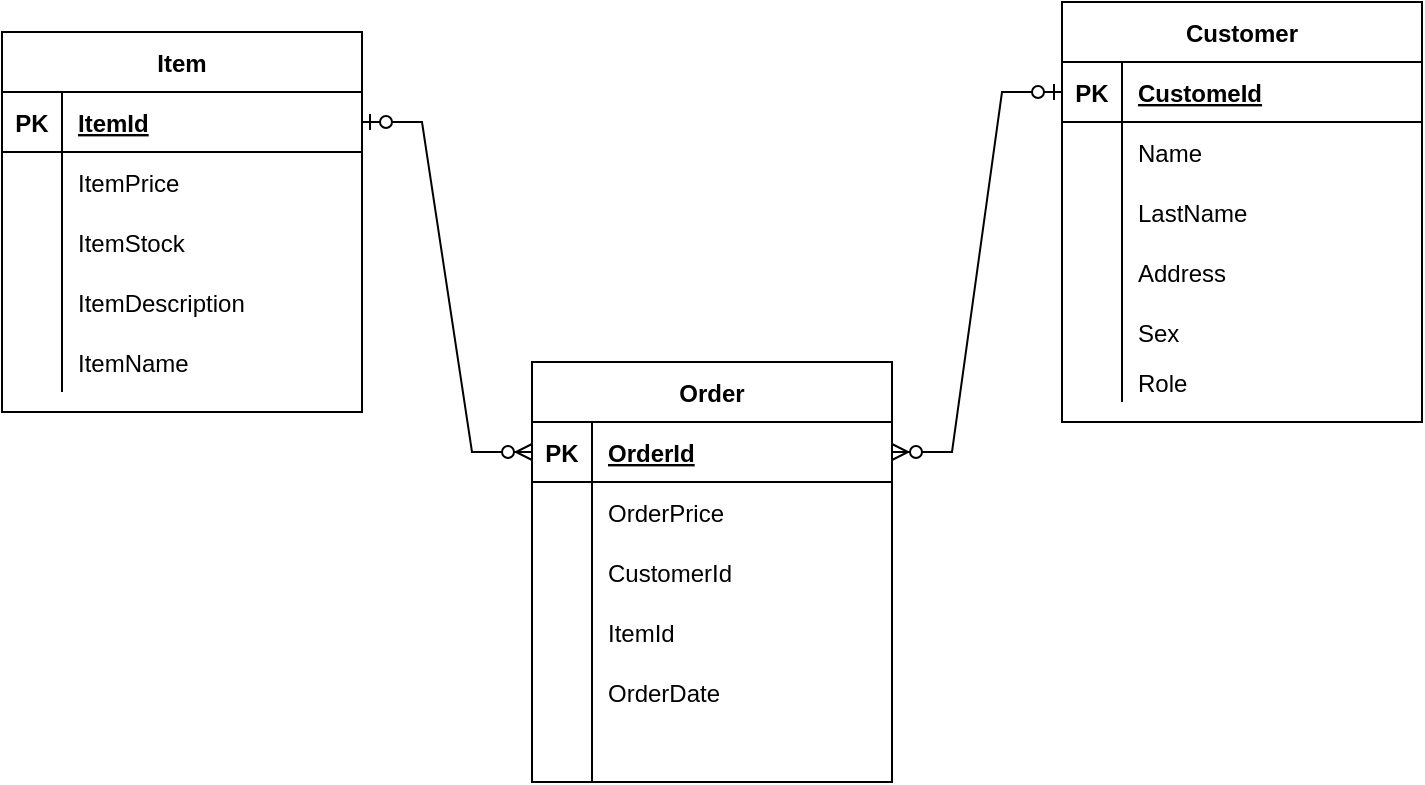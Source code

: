 <mxfile version="13.9.9" type="device"><diagram id="EOckNbfw5fb5VN_QwX90" name="Page-1"><mxGraphModel dx="1024" dy="584" grid="1" gridSize="10" guides="1" tooltips="1" connect="1" arrows="1" fold="1" page="1" pageScale="1" pageWidth="850" pageHeight="1100" math="0" shadow="0"><root><mxCell id="0"/><mxCell id="1" parent="0"/><mxCell id="EcCER3RcB55Jnse_lBha-1" value="Item" style="shape=table;startSize=30;container=1;collapsible=1;childLayout=tableLayout;fixedRows=1;rowLines=0;fontStyle=1;align=center;resizeLast=1;" parent="1" vertex="1"><mxGeometry x="70" y="75" width="180" height="190" as="geometry"/></mxCell><mxCell id="EcCER3RcB55Jnse_lBha-2" value="" style="shape=tableRow;horizontal=0;startSize=0;swimlaneHead=0;swimlaneBody=0;fillColor=none;collapsible=0;dropTarget=0;points=[[0,0.5],[1,0.5]];portConstraint=eastwest;top=0;left=0;right=0;bottom=1;" parent="EcCER3RcB55Jnse_lBha-1" vertex="1"><mxGeometry y="30" width="180" height="30" as="geometry"/></mxCell><mxCell id="EcCER3RcB55Jnse_lBha-3" value="PK" style="shape=partialRectangle;connectable=0;fillColor=none;top=0;left=0;bottom=0;right=0;fontStyle=1;overflow=hidden;" parent="EcCER3RcB55Jnse_lBha-2" vertex="1"><mxGeometry width="30" height="30" as="geometry"><mxRectangle width="30" height="30" as="alternateBounds"/></mxGeometry></mxCell><mxCell id="EcCER3RcB55Jnse_lBha-4" value="ItemId" style="shape=partialRectangle;connectable=0;fillColor=none;top=0;left=0;bottom=0;right=0;align=left;spacingLeft=6;fontStyle=5;overflow=hidden;" parent="EcCER3RcB55Jnse_lBha-2" vertex="1"><mxGeometry x="30" width="150" height="30" as="geometry"><mxRectangle width="150" height="30" as="alternateBounds"/></mxGeometry></mxCell><mxCell id="EcCER3RcB55Jnse_lBha-5" value="" style="shape=tableRow;horizontal=0;startSize=0;swimlaneHead=0;swimlaneBody=0;fillColor=none;collapsible=0;dropTarget=0;points=[[0,0.5],[1,0.5]];portConstraint=eastwest;top=0;left=0;right=0;bottom=0;" parent="EcCER3RcB55Jnse_lBha-1" vertex="1"><mxGeometry y="60" width="180" height="30" as="geometry"/></mxCell><mxCell id="EcCER3RcB55Jnse_lBha-6" value="" style="shape=partialRectangle;connectable=0;fillColor=none;top=0;left=0;bottom=0;right=0;editable=1;overflow=hidden;" parent="EcCER3RcB55Jnse_lBha-5" vertex="1"><mxGeometry width="30" height="30" as="geometry"><mxRectangle width="30" height="30" as="alternateBounds"/></mxGeometry></mxCell><mxCell id="EcCER3RcB55Jnse_lBha-7" value="ItemPrice" style="shape=partialRectangle;connectable=0;fillColor=none;top=0;left=0;bottom=0;right=0;align=left;spacingLeft=6;overflow=hidden;" parent="EcCER3RcB55Jnse_lBha-5" vertex="1"><mxGeometry x="30" width="150" height="30" as="geometry"><mxRectangle width="150" height="30" as="alternateBounds"/></mxGeometry></mxCell><mxCell id="EcCER3RcB55Jnse_lBha-8" value="" style="shape=tableRow;horizontal=0;startSize=0;swimlaneHead=0;swimlaneBody=0;fillColor=none;collapsible=0;dropTarget=0;points=[[0,0.5],[1,0.5]];portConstraint=eastwest;top=0;left=0;right=0;bottom=0;" parent="EcCER3RcB55Jnse_lBha-1" vertex="1"><mxGeometry y="90" width="180" height="30" as="geometry"/></mxCell><mxCell id="EcCER3RcB55Jnse_lBha-9" value="" style="shape=partialRectangle;connectable=0;fillColor=none;top=0;left=0;bottom=0;right=0;editable=1;overflow=hidden;" parent="EcCER3RcB55Jnse_lBha-8" vertex="1"><mxGeometry width="30" height="30" as="geometry"><mxRectangle width="30" height="30" as="alternateBounds"/></mxGeometry></mxCell><mxCell id="EcCER3RcB55Jnse_lBha-10" value="ItemStock" style="shape=partialRectangle;connectable=0;fillColor=none;top=0;left=0;bottom=0;right=0;align=left;spacingLeft=6;overflow=hidden;" parent="EcCER3RcB55Jnse_lBha-8" vertex="1"><mxGeometry x="30" width="150" height="30" as="geometry"><mxRectangle width="150" height="30" as="alternateBounds"/></mxGeometry></mxCell><mxCell id="EcCER3RcB55Jnse_lBha-11" value="" style="shape=tableRow;horizontal=0;startSize=0;swimlaneHead=0;swimlaneBody=0;fillColor=none;collapsible=0;dropTarget=0;points=[[0,0.5],[1,0.5]];portConstraint=eastwest;top=0;left=0;right=0;bottom=0;" parent="EcCER3RcB55Jnse_lBha-1" vertex="1"><mxGeometry y="120" width="180" height="30" as="geometry"/></mxCell><mxCell id="EcCER3RcB55Jnse_lBha-12" value="" style="shape=partialRectangle;connectable=0;fillColor=none;top=0;left=0;bottom=0;right=0;editable=1;overflow=hidden;" parent="EcCER3RcB55Jnse_lBha-11" vertex="1"><mxGeometry width="30" height="30" as="geometry"><mxRectangle width="30" height="30" as="alternateBounds"/></mxGeometry></mxCell><mxCell id="EcCER3RcB55Jnse_lBha-13" value="ItemDescription" style="shape=partialRectangle;connectable=0;fillColor=none;top=0;left=0;bottom=0;right=0;align=left;spacingLeft=6;overflow=hidden;" parent="EcCER3RcB55Jnse_lBha-11" vertex="1"><mxGeometry x="30" width="150" height="30" as="geometry"><mxRectangle width="150" height="30" as="alternateBounds"/></mxGeometry></mxCell><mxCell id="EcCER3RcB55Jnse_lBha-53" value="" style="shape=tableRow;horizontal=0;startSize=0;swimlaneHead=0;swimlaneBody=0;fillColor=none;collapsible=0;dropTarget=0;points=[[0,0.5],[1,0.5]];portConstraint=eastwest;top=0;left=0;right=0;bottom=0;" parent="EcCER3RcB55Jnse_lBha-1" vertex="1"><mxGeometry y="150" width="180" height="30" as="geometry"/></mxCell><mxCell id="EcCER3RcB55Jnse_lBha-54" value="" style="shape=partialRectangle;connectable=0;fillColor=none;top=0;left=0;bottom=0;right=0;editable=1;overflow=hidden;" parent="EcCER3RcB55Jnse_lBha-53" vertex="1"><mxGeometry width="30" height="30" as="geometry"><mxRectangle width="30" height="30" as="alternateBounds"/></mxGeometry></mxCell><mxCell id="EcCER3RcB55Jnse_lBha-55" value="ItemName" style="shape=partialRectangle;connectable=0;fillColor=none;top=0;left=0;bottom=0;right=0;align=left;spacingLeft=6;overflow=hidden;" parent="EcCER3RcB55Jnse_lBha-53" vertex="1"><mxGeometry x="30" width="150" height="30" as="geometry"><mxRectangle width="150" height="30" as="alternateBounds"/></mxGeometry></mxCell><mxCell id="EcCER3RcB55Jnse_lBha-14" value="Customer" style="shape=table;startSize=30;container=1;collapsible=1;childLayout=tableLayout;fixedRows=1;rowLines=0;fontStyle=1;align=center;resizeLast=1;" parent="1" vertex="1"><mxGeometry x="600" y="60" width="180" height="210" as="geometry"/></mxCell><mxCell id="EcCER3RcB55Jnse_lBha-15" value="" style="shape=tableRow;horizontal=0;startSize=0;swimlaneHead=0;swimlaneBody=0;fillColor=none;collapsible=0;dropTarget=0;points=[[0,0.5],[1,0.5]];portConstraint=eastwest;top=0;left=0;right=0;bottom=1;" parent="EcCER3RcB55Jnse_lBha-14" vertex="1"><mxGeometry y="30" width="180" height="30" as="geometry"/></mxCell><mxCell id="EcCER3RcB55Jnse_lBha-16" value="PK" style="shape=partialRectangle;connectable=0;fillColor=none;top=0;left=0;bottom=0;right=0;fontStyle=1;overflow=hidden;" parent="EcCER3RcB55Jnse_lBha-15" vertex="1"><mxGeometry width="30" height="30" as="geometry"><mxRectangle width="30" height="30" as="alternateBounds"/></mxGeometry></mxCell><mxCell id="EcCER3RcB55Jnse_lBha-17" value="CustomeId" style="shape=partialRectangle;connectable=0;fillColor=none;top=0;left=0;bottom=0;right=0;align=left;spacingLeft=6;fontStyle=5;overflow=hidden;" parent="EcCER3RcB55Jnse_lBha-15" vertex="1"><mxGeometry x="30" width="150" height="30" as="geometry"><mxRectangle width="150" height="30" as="alternateBounds"/></mxGeometry></mxCell><mxCell id="EcCER3RcB55Jnse_lBha-18" value="" style="shape=tableRow;horizontal=0;startSize=0;swimlaneHead=0;swimlaneBody=0;fillColor=none;collapsible=0;dropTarget=0;points=[[0,0.5],[1,0.5]];portConstraint=eastwest;top=0;left=0;right=0;bottom=0;" parent="EcCER3RcB55Jnse_lBha-14" vertex="1"><mxGeometry y="60" width="180" height="30" as="geometry"/></mxCell><mxCell id="EcCER3RcB55Jnse_lBha-19" value="" style="shape=partialRectangle;connectable=0;fillColor=none;top=0;left=0;bottom=0;right=0;editable=1;overflow=hidden;" parent="EcCER3RcB55Jnse_lBha-18" vertex="1"><mxGeometry width="30" height="30" as="geometry"><mxRectangle width="30" height="30" as="alternateBounds"/></mxGeometry></mxCell><mxCell id="EcCER3RcB55Jnse_lBha-20" value="Name" style="shape=partialRectangle;connectable=0;fillColor=none;top=0;left=0;bottom=0;right=0;align=left;spacingLeft=6;overflow=hidden;" parent="EcCER3RcB55Jnse_lBha-18" vertex="1"><mxGeometry x="30" width="150" height="30" as="geometry"><mxRectangle width="150" height="30" as="alternateBounds"/></mxGeometry></mxCell><mxCell id="EcCER3RcB55Jnse_lBha-21" value="" style="shape=tableRow;horizontal=0;startSize=0;swimlaneHead=0;swimlaneBody=0;fillColor=none;collapsible=0;dropTarget=0;points=[[0,0.5],[1,0.5]];portConstraint=eastwest;top=0;left=0;right=0;bottom=0;" parent="EcCER3RcB55Jnse_lBha-14" vertex="1"><mxGeometry y="90" width="180" height="30" as="geometry"/></mxCell><mxCell id="EcCER3RcB55Jnse_lBha-22" value="" style="shape=partialRectangle;connectable=0;fillColor=none;top=0;left=0;bottom=0;right=0;editable=1;overflow=hidden;" parent="EcCER3RcB55Jnse_lBha-21" vertex="1"><mxGeometry width="30" height="30" as="geometry"><mxRectangle width="30" height="30" as="alternateBounds"/></mxGeometry></mxCell><mxCell id="EcCER3RcB55Jnse_lBha-23" value="LastName" style="shape=partialRectangle;connectable=0;fillColor=none;top=0;left=0;bottom=0;right=0;align=left;spacingLeft=6;overflow=hidden;" parent="EcCER3RcB55Jnse_lBha-21" vertex="1"><mxGeometry x="30" width="150" height="30" as="geometry"><mxRectangle width="150" height="30" as="alternateBounds"/></mxGeometry></mxCell><mxCell id="EcCER3RcB55Jnse_lBha-24" value="" style="shape=tableRow;horizontal=0;startSize=0;swimlaneHead=0;swimlaneBody=0;fillColor=none;collapsible=0;dropTarget=0;points=[[0,0.5],[1,0.5]];portConstraint=eastwest;top=0;left=0;right=0;bottom=0;" parent="EcCER3RcB55Jnse_lBha-14" vertex="1"><mxGeometry y="120" width="180" height="30" as="geometry"/></mxCell><mxCell id="EcCER3RcB55Jnse_lBha-25" value="" style="shape=partialRectangle;connectable=0;fillColor=none;top=0;left=0;bottom=0;right=0;editable=1;overflow=hidden;" parent="EcCER3RcB55Jnse_lBha-24" vertex="1"><mxGeometry width="30" height="30" as="geometry"><mxRectangle width="30" height="30" as="alternateBounds"/></mxGeometry></mxCell><mxCell id="EcCER3RcB55Jnse_lBha-26" value="Address" style="shape=partialRectangle;connectable=0;fillColor=none;top=0;left=0;bottom=0;right=0;align=left;spacingLeft=6;overflow=hidden;" parent="EcCER3RcB55Jnse_lBha-24" vertex="1"><mxGeometry x="30" width="150" height="30" as="geometry"><mxRectangle width="150" height="30" as="alternateBounds"/></mxGeometry></mxCell><mxCell id="EcCER3RcB55Jnse_lBha-31" value="" style="shape=tableRow;horizontal=0;startSize=0;swimlaneHead=0;swimlaneBody=0;fillColor=none;collapsible=0;dropTarget=0;points=[[0,0.5],[1,0.5]];portConstraint=eastwest;top=0;left=0;right=0;bottom=0;" parent="EcCER3RcB55Jnse_lBha-14" vertex="1"><mxGeometry y="150" width="180" height="30" as="geometry"/></mxCell><mxCell id="EcCER3RcB55Jnse_lBha-32" value="" style="shape=partialRectangle;connectable=0;fillColor=none;top=0;left=0;bottom=0;right=0;editable=1;overflow=hidden;" parent="EcCER3RcB55Jnse_lBha-31" vertex="1"><mxGeometry width="30" height="30" as="geometry"><mxRectangle width="30" height="30" as="alternateBounds"/></mxGeometry></mxCell><mxCell id="EcCER3RcB55Jnse_lBha-33" value="Sex" style="shape=partialRectangle;connectable=0;fillColor=none;top=0;left=0;bottom=0;right=0;align=left;spacingLeft=6;overflow=hidden;" parent="EcCER3RcB55Jnse_lBha-31" vertex="1"><mxGeometry x="30" width="150" height="30" as="geometry"><mxRectangle width="150" height="30" as="alternateBounds"/></mxGeometry></mxCell><mxCell id="hV0ZgBNVL-QO_5g3ca-X-7" value="" style="shape=partialRectangle;collapsible=0;dropTarget=0;pointerEvents=0;fillColor=none;top=0;left=0;bottom=0;right=0;points=[[0,0.5],[1,0.5]];portConstraint=eastwest;" vertex="1" parent="EcCER3RcB55Jnse_lBha-14"><mxGeometry y="180" width="180" height="20" as="geometry"/></mxCell><mxCell id="hV0ZgBNVL-QO_5g3ca-X-8" value="" style="shape=partialRectangle;connectable=0;fillColor=none;top=0;left=0;bottom=0;right=0;editable=1;overflow=hidden;" vertex="1" parent="hV0ZgBNVL-QO_5g3ca-X-7"><mxGeometry width="30" height="20" as="geometry"/></mxCell><mxCell id="hV0ZgBNVL-QO_5g3ca-X-9" value="Role" style="shape=partialRectangle;connectable=0;fillColor=none;top=0;left=0;bottom=0;right=0;align=left;spacingLeft=6;overflow=hidden;" vertex="1" parent="hV0ZgBNVL-QO_5g3ca-X-7"><mxGeometry x="30" width="150" height="20" as="geometry"/></mxCell><mxCell id="EcCER3RcB55Jnse_lBha-34" value="Order" style="shape=table;startSize=30;container=1;collapsible=1;childLayout=tableLayout;fixedRows=1;rowLines=0;fontStyle=1;align=center;resizeLast=1;" parent="1" vertex="1"><mxGeometry x="335" y="240" width="180" height="210" as="geometry"/></mxCell><mxCell id="EcCER3RcB55Jnse_lBha-35" value="" style="shape=tableRow;horizontal=0;startSize=0;swimlaneHead=0;swimlaneBody=0;fillColor=none;collapsible=0;dropTarget=0;points=[[0,0.5],[1,0.5]];portConstraint=eastwest;top=0;left=0;right=0;bottom=1;" parent="EcCER3RcB55Jnse_lBha-34" vertex="1"><mxGeometry y="30" width="180" height="30" as="geometry"/></mxCell><mxCell id="EcCER3RcB55Jnse_lBha-36" value="PK" style="shape=partialRectangle;connectable=0;fillColor=none;top=0;left=0;bottom=0;right=0;fontStyle=1;overflow=hidden;" parent="EcCER3RcB55Jnse_lBha-35" vertex="1"><mxGeometry width="30" height="30" as="geometry"><mxRectangle width="30" height="30" as="alternateBounds"/></mxGeometry></mxCell><mxCell id="EcCER3RcB55Jnse_lBha-37" value="OrderId" style="shape=partialRectangle;connectable=0;fillColor=none;top=0;left=0;bottom=0;right=0;align=left;spacingLeft=6;fontStyle=5;overflow=hidden;" parent="EcCER3RcB55Jnse_lBha-35" vertex="1"><mxGeometry x="30" width="150" height="30" as="geometry"><mxRectangle width="150" height="30" as="alternateBounds"/></mxGeometry></mxCell><mxCell id="EcCER3RcB55Jnse_lBha-38" value="" style="shape=tableRow;horizontal=0;startSize=0;swimlaneHead=0;swimlaneBody=0;fillColor=none;collapsible=0;dropTarget=0;points=[[0,0.5],[1,0.5]];portConstraint=eastwest;top=0;left=0;right=0;bottom=0;" parent="EcCER3RcB55Jnse_lBha-34" vertex="1"><mxGeometry y="60" width="180" height="30" as="geometry"/></mxCell><mxCell id="EcCER3RcB55Jnse_lBha-39" value="" style="shape=partialRectangle;connectable=0;fillColor=none;top=0;left=0;bottom=0;right=0;editable=1;overflow=hidden;" parent="EcCER3RcB55Jnse_lBha-38" vertex="1"><mxGeometry width="30" height="30" as="geometry"><mxRectangle width="30" height="30" as="alternateBounds"/></mxGeometry></mxCell><mxCell id="EcCER3RcB55Jnse_lBha-40" value="OrderPrice" style="shape=partialRectangle;connectable=0;fillColor=none;top=0;left=0;bottom=0;right=0;align=left;spacingLeft=6;overflow=hidden;" parent="EcCER3RcB55Jnse_lBha-38" vertex="1"><mxGeometry x="30" width="150" height="30" as="geometry"><mxRectangle width="150" height="30" as="alternateBounds"/></mxGeometry></mxCell><mxCell id="EcCER3RcB55Jnse_lBha-41" value="" style="shape=tableRow;horizontal=0;startSize=0;swimlaneHead=0;swimlaneBody=0;fillColor=none;collapsible=0;dropTarget=0;points=[[0,0.5],[1,0.5]];portConstraint=eastwest;top=0;left=0;right=0;bottom=0;" parent="EcCER3RcB55Jnse_lBha-34" vertex="1"><mxGeometry y="90" width="180" height="30" as="geometry"/></mxCell><mxCell id="EcCER3RcB55Jnse_lBha-42" value="" style="shape=partialRectangle;connectable=0;fillColor=none;top=0;left=0;bottom=0;right=0;editable=1;overflow=hidden;" parent="EcCER3RcB55Jnse_lBha-41" vertex="1"><mxGeometry width="30" height="30" as="geometry"><mxRectangle width="30" height="30" as="alternateBounds"/></mxGeometry></mxCell><mxCell id="EcCER3RcB55Jnse_lBha-43" value="CustomerId" style="shape=partialRectangle;connectable=0;fillColor=none;top=0;left=0;bottom=0;right=0;align=left;spacingLeft=6;overflow=hidden;" parent="EcCER3RcB55Jnse_lBha-41" vertex="1"><mxGeometry x="30" width="150" height="30" as="geometry"><mxRectangle width="150" height="30" as="alternateBounds"/></mxGeometry></mxCell><mxCell id="EcCER3RcB55Jnse_lBha-44" value="" style="shape=tableRow;horizontal=0;startSize=0;swimlaneHead=0;swimlaneBody=0;fillColor=none;collapsible=0;dropTarget=0;points=[[0,0.5],[1,0.5]];portConstraint=eastwest;top=0;left=0;right=0;bottom=0;" parent="EcCER3RcB55Jnse_lBha-34" vertex="1"><mxGeometry y="120" width="180" height="30" as="geometry"/></mxCell><mxCell id="EcCER3RcB55Jnse_lBha-45" value="" style="shape=partialRectangle;connectable=0;fillColor=none;top=0;left=0;bottom=0;right=0;editable=1;overflow=hidden;" parent="EcCER3RcB55Jnse_lBha-44" vertex="1"><mxGeometry width="30" height="30" as="geometry"><mxRectangle width="30" height="30" as="alternateBounds"/></mxGeometry></mxCell><mxCell id="EcCER3RcB55Jnse_lBha-46" value="ItemId" style="shape=partialRectangle;connectable=0;fillColor=none;top=0;left=0;bottom=0;right=0;align=left;spacingLeft=6;overflow=hidden;" parent="EcCER3RcB55Jnse_lBha-44" vertex="1"><mxGeometry x="30" width="150" height="30" as="geometry"><mxRectangle width="150" height="30" as="alternateBounds"/></mxGeometry></mxCell><mxCell id="EcCER3RcB55Jnse_lBha-56" value="" style="shape=tableRow;horizontal=0;startSize=0;swimlaneHead=0;swimlaneBody=0;fillColor=none;collapsible=0;dropTarget=0;points=[[0,0.5],[1,0.5]];portConstraint=eastwest;top=0;left=0;right=0;bottom=0;" parent="EcCER3RcB55Jnse_lBha-34" vertex="1"><mxGeometry y="150" width="180" height="30" as="geometry"/></mxCell><mxCell id="EcCER3RcB55Jnse_lBha-57" value="" style="shape=partialRectangle;connectable=0;fillColor=none;top=0;left=0;bottom=0;right=0;editable=1;overflow=hidden;" parent="EcCER3RcB55Jnse_lBha-56" vertex="1"><mxGeometry width="30" height="30" as="geometry"><mxRectangle width="30" height="30" as="alternateBounds"/></mxGeometry></mxCell><mxCell id="EcCER3RcB55Jnse_lBha-58" value="OrderDate" style="shape=partialRectangle;connectable=0;fillColor=none;top=0;left=0;bottom=0;right=0;align=left;spacingLeft=6;overflow=hidden;" parent="EcCER3RcB55Jnse_lBha-56" vertex="1"><mxGeometry x="30" width="150" height="30" as="geometry"><mxRectangle width="150" height="30" as="alternateBounds"/></mxGeometry></mxCell><mxCell id="EcCER3RcB55Jnse_lBha-50" value="" style="shape=tableRow;horizontal=0;startSize=0;swimlaneHead=0;swimlaneBody=0;fillColor=none;collapsible=0;dropTarget=0;points=[[0,0.5],[1,0.5]];portConstraint=eastwest;top=0;left=0;right=0;bottom=0;" parent="EcCER3RcB55Jnse_lBha-34" vertex="1"><mxGeometry y="180" width="180" height="30" as="geometry"/></mxCell><mxCell id="EcCER3RcB55Jnse_lBha-51" value="" style="shape=partialRectangle;connectable=0;fillColor=none;top=0;left=0;bottom=0;right=0;editable=1;overflow=hidden;" parent="EcCER3RcB55Jnse_lBha-50" vertex="1"><mxGeometry width="30" height="30" as="geometry"><mxRectangle width="30" height="30" as="alternateBounds"/></mxGeometry></mxCell><mxCell id="EcCER3RcB55Jnse_lBha-52" value="" style="shape=partialRectangle;connectable=0;fillColor=none;top=0;left=0;bottom=0;right=0;align=left;spacingLeft=6;overflow=hidden;" parent="EcCER3RcB55Jnse_lBha-50" vertex="1"><mxGeometry x="30" width="150" height="30" as="geometry"><mxRectangle width="150" height="30" as="alternateBounds"/></mxGeometry></mxCell><mxCell id="EcCER3RcB55Jnse_lBha-48" value="" style="edgeStyle=entityRelationEdgeStyle;fontSize=12;html=1;endArrow=ERzeroToMany;startArrow=ERzeroToOne;rounded=0;exitX=1;exitY=0.5;exitDx=0;exitDy=0;entryX=0;entryY=0.5;entryDx=0;entryDy=0;" parent="1" source="EcCER3RcB55Jnse_lBha-2" target="EcCER3RcB55Jnse_lBha-35" edge="1"><mxGeometry width="100" height="100" relative="1" as="geometry"><mxPoint x="50" y="500" as="sourcePoint"/><mxPoint x="490" y="260" as="targetPoint"/></mxGeometry></mxCell><mxCell id="EcCER3RcB55Jnse_lBha-49" value="" style="edgeStyle=entityRelationEdgeStyle;fontSize=12;html=1;endArrow=ERzeroToMany;startArrow=ERzeroToOne;rounded=0;entryX=1;entryY=0.5;entryDx=0;entryDy=0;exitX=0;exitY=0.5;exitDx=0;exitDy=0;" parent="1" source="EcCER3RcB55Jnse_lBha-15" target="EcCER3RcB55Jnse_lBha-35" edge="1"><mxGeometry width="100" height="100" relative="1" as="geometry"><mxPoint x="50" y="490" as="sourcePoint"/><mxPoint x="150" y="390" as="targetPoint"/></mxGeometry></mxCell></root></mxGraphModel></diagram></mxfile>